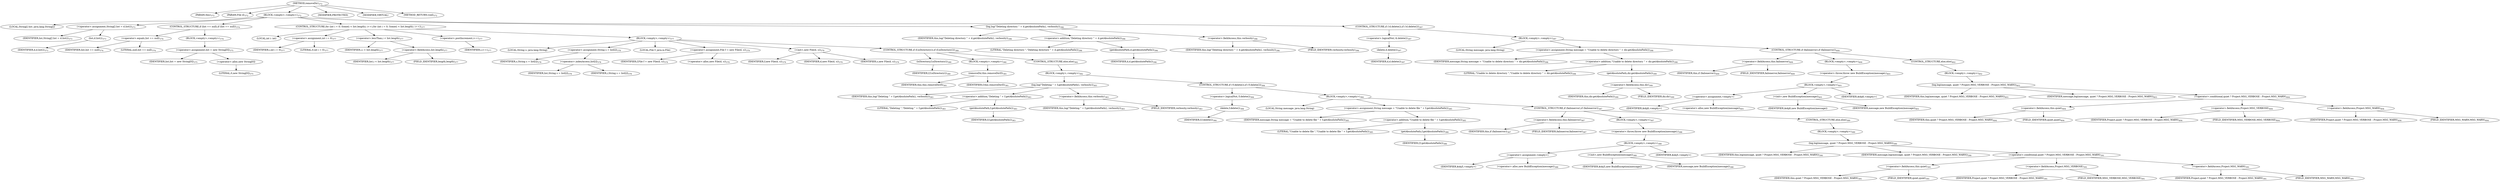 digraph "removeDir" {  
"664" [label = <(METHOD,removeDir)<SUB>372</SUB>> ]
"32" [label = <(PARAM,this)<SUB>372</SUB>> ]
"665" [label = <(PARAM,File d)<SUB>372</SUB>> ]
"666" [label = <(BLOCK,&lt;empty&gt;,&lt;empty&gt;)<SUB>372</SUB>> ]
"667" [label = <(LOCAL,String[] list: java.lang.String[])> ]
"668" [label = <(&lt;operator&gt;.assignment,String[] list = d.list())<SUB>373</SUB>> ]
"669" [label = <(IDENTIFIER,list,String[] list = d.list())<SUB>373</SUB>> ]
"670" [label = <(list,d.list())<SUB>373</SUB>> ]
"671" [label = <(IDENTIFIER,d,d.list())<SUB>373</SUB>> ]
"672" [label = <(CONTROL_STRUCTURE,if (list == null),if (list == null))<SUB>374</SUB>> ]
"673" [label = <(&lt;operator&gt;.equals,list == null)<SUB>374</SUB>> ]
"674" [label = <(IDENTIFIER,list,list == null)<SUB>374</SUB>> ]
"675" [label = <(LITERAL,null,list == null)<SUB>374</SUB>> ]
"676" [label = <(BLOCK,&lt;empty&gt;,&lt;empty&gt;)<SUB>374</SUB>> ]
"677" [label = <(&lt;operator&gt;.assignment,list = new String[0])<SUB>375</SUB>> ]
"678" [label = <(IDENTIFIER,list,list = new String[0])<SUB>375</SUB>> ]
"679" [label = <(&lt;operator&gt;.alloc,new String[0])> ]
"680" [label = <(LITERAL,0,new String[0])<SUB>375</SUB>> ]
"681" [label = <(CONTROL_STRUCTURE,for (int i = 0; Some(i &lt; list.length); i++),for (int i = 0; Some(i &lt; list.length); i++))<SUB>377</SUB>> ]
"682" [label = <(LOCAL,int i: int)> ]
"683" [label = <(&lt;operator&gt;.assignment,int i = 0)<SUB>377</SUB>> ]
"684" [label = <(IDENTIFIER,i,int i = 0)<SUB>377</SUB>> ]
"685" [label = <(LITERAL,0,int i = 0)<SUB>377</SUB>> ]
"686" [label = <(&lt;operator&gt;.lessThan,i &lt; list.length)<SUB>377</SUB>> ]
"687" [label = <(IDENTIFIER,i,i &lt; list.length)<SUB>377</SUB>> ]
"688" [label = <(&lt;operator&gt;.fieldAccess,list.length)<SUB>377</SUB>> ]
"689" [label = <(IDENTIFIER,list,i &lt; list.length)<SUB>377</SUB>> ]
"690" [label = <(FIELD_IDENTIFIER,length,length)<SUB>377</SUB>> ]
"691" [label = <(&lt;operator&gt;.postIncrement,i++)<SUB>377</SUB>> ]
"692" [label = <(IDENTIFIER,i,i++)<SUB>377</SUB>> ]
"693" [label = <(BLOCK,&lt;empty&gt;,&lt;empty&gt;)<SUB>377</SUB>> ]
"694" [label = <(LOCAL,String s: java.lang.String)> ]
"695" [label = <(&lt;operator&gt;.assignment,String s = list[i])<SUB>378</SUB>> ]
"696" [label = <(IDENTIFIER,s,String s = list[i])<SUB>378</SUB>> ]
"697" [label = <(&lt;operator&gt;.indexAccess,list[i])<SUB>378</SUB>> ]
"698" [label = <(IDENTIFIER,list,String s = list[i])<SUB>378</SUB>> ]
"699" [label = <(IDENTIFIER,i,String s = list[i])<SUB>378</SUB>> ]
"30" [label = <(LOCAL,File f: java.io.File)> ]
"700" [label = <(&lt;operator&gt;.assignment,File f = new File(d, s))<SUB>379</SUB>> ]
"701" [label = <(IDENTIFIER,f,File f = new File(d, s))<SUB>379</SUB>> ]
"702" [label = <(&lt;operator&gt;.alloc,new File(d, s))<SUB>379</SUB>> ]
"703" [label = <(&lt;init&gt;,new File(d, s))<SUB>379</SUB>> ]
"29" [label = <(IDENTIFIER,f,new File(d, s))<SUB>379</SUB>> ]
"704" [label = <(IDENTIFIER,d,new File(d, s))<SUB>379</SUB>> ]
"705" [label = <(IDENTIFIER,s,new File(d, s))<SUB>379</SUB>> ]
"706" [label = <(CONTROL_STRUCTURE,if (f.isDirectory()),if (f.isDirectory()))<SUB>380</SUB>> ]
"707" [label = <(isDirectory,f.isDirectory())<SUB>380</SUB>> ]
"708" [label = <(IDENTIFIER,f,f.isDirectory())<SUB>380</SUB>> ]
"709" [label = <(BLOCK,&lt;empty&gt;,&lt;empty&gt;)<SUB>380</SUB>> ]
"710" [label = <(removeDir,this.removeDir(f))<SUB>381</SUB>> ]
"31" [label = <(IDENTIFIER,this,this.removeDir(f))<SUB>381</SUB>> ]
"711" [label = <(IDENTIFIER,f,this.removeDir(f))<SUB>381</SUB>> ]
"712" [label = <(CONTROL_STRUCTURE,else,else)<SUB>382</SUB>> ]
"713" [label = <(BLOCK,&lt;empty&gt;,&lt;empty&gt;)<SUB>382</SUB>> ]
"714" [label = <(log,log(&quot;Deleting &quot; + f.getAbsolutePath(), verbosity))<SUB>383</SUB>> ]
"33" [label = <(IDENTIFIER,this,log(&quot;Deleting &quot; + f.getAbsolutePath(), verbosity))<SUB>383</SUB>> ]
"715" [label = <(&lt;operator&gt;.addition,&quot;Deleting &quot; + f.getAbsolutePath())<SUB>383</SUB>> ]
"716" [label = <(LITERAL,&quot;Deleting &quot;,&quot;Deleting &quot; + f.getAbsolutePath())<SUB>383</SUB>> ]
"717" [label = <(getAbsolutePath,f.getAbsolutePath())<SUB>383</SUB>> ]
"718" [label = <(IDENTIFIER,f,f.getAbsolutePath())<SUB>383</SUB>> ]
"719" [label = <(&lt;operator&gt;.fieldAccess,this.verbosity)<SUB>383</SUB>> ]
"720" [label = <(IDENTIFIER,this,log(&quot;Deleting &quot; + f.getAbsolutePath(), verbosity))<SUB>383</SUB>> ]
"721" [label = <(FIELD_IDENTIFIER,verbosity,verbosity)<SUB>383</SUB>> ]
"722" [label = <(CONTROL_STRUCTURE,if (!f.delete()),if (!f.delete()))<SUB>384</SUB>> ]
"723" [label = <(&lt;operator&gt;.logicalNot,!f.delete())<SUB>384</SUB>> ]
"724" [label = <(delete,f.delete())<SUB>384</SUB>> ]
"725" [label = <(IDENTIFIER,f,f.delete())<SUB>384</SUB>> ]
"726" [label = <(BLOCK,&lt;empty&gt;,&lt;empty&gt;)<SUB>384</SUB>> ]
"727" [label = <(LOCAL,String message: java.lang.String)> ]
"728" [label = <(&lt;operator&gt;.assignment,String message = &quot;Unable to delete file &quot; + f.getAbsolutePath())<SUB>385</SUB>> ]
"729" [label = <(IDENTIFIER,message,String message = &quot;Unable to delete file &quot; + f.getAbsolutePath())<SUB>385</SUB>> ]
"730" [label = <(&lt;operator&gt;.addition,&quot;Unable to delete file &quot; + f.getAbsolutePath())<SUB>385</SUB>> ]
"731" [label = <(LITERAL,&quot;Unable to delete file &quot;,&quot;Unable to delete file &quot; + f.getAbsolutePath())<SUB>385</SUB>> ]
"732" [label = <(getAbsolutePath,f.getAbsolutePath())<SUB>386</SUB>> ]
"733" [label = <(IDENTIFIER,f,f.getAbsolutePath())<SUB>386</SUB>> ]
"734" [label = <(CONTROL_STRUCTURE,if (failonerror),if (failonerror))<SUB>387</SUB>> ]
"735" [label = <(&lt;operator&gt;.fieldAccess,this.failonerror)<SUB>387</SUB>> ]
"736" [label = <(IDENTIFIER,this,if (failonerror))<SUB>387</SUB>> ]
"737" [label = <(FIELD_IDENTIFIER,failonerror,failonerror)<SUB>387</SUB>> ]
"738" [label = <(BLOCK,&lt;empty&gt;,&lt;empty&gt;)<SUB>387</SUB>> ]
"739" [label = <(&lt;operator&gt;.throw,throw new BuildException(message);)<SUB>388</SUB>> ]
"740" [label = <(BLOCK,&lt;empty&gt;,&lt;empty&gt;)<SUB>388</SUB>> ]
"741" [label = <(&lt;operator&gt;.assignment,&lt;empty&gt;)> ]
"742" [label = <(IDENTIFIER,$obj5,&lt;empty&gt;)> ]
"743" [label = <(&lt;operator&gt;.alloc,new BuildException(message))<SUB>388</SUB>> ]
"744" [label = <(&lt;init&gt;,new BuildException(message))<SUB>388</SUB>> ]
"745" [label = <(IDENTIFIER,$obj5,new BuildException(message))> ]
"746" [label = <(IDENTIFIER,message,new BuildException(message))<SUB>388</SUB>> ]
"747" [label = <(IDENTIFIER,$obj5,&lt;empty&gt;)> ]
"748" [label = <(CONTROL_STRUCTURE,else,else)<SUB>389</SUB>> ]
"749" [label = <(BLOCK,&lt;empty&gt;,&lt;empty&gt;)<SUB>389</SUB>> ]
"750" [label = <(log,log(message, quiet ? Project.MSG_VERBOSE : Project.MSG_WARN))<SUB>390</SUB>> ]
"34" [label = <(IDENTIFIER,this,log(message, quiet ? Project.MSG_VERBOSE : Project.MSG_WARN))<SUB>390</SUB>> ]
"751" [label = <(IDENTIFIER,message,log(message, quiet ? Project.MSG_VERBOSE : Project.MSG_WARN))<SUB>390</SUB>> ]
"752" [label = <(&lt;operator&gt;.conditional,quiet ? Project.MSG_VERBOSE : Project.MSG_WARN)<SUB>391</SUB>> ]
"753" [label = <(&lt;operator&gt;.fieldAccess,this.quiet)<SUB>391</SUB>> ]
"754" [label = <(IDENTIFIER,this,quiet ? Project.MSG_VERBOSE : Project.MSG_WARN)<SUB>391</SUB>> ]
"755" [label = <(FIELD_IDENTIFIER,quiet,quiet)<SUB>391</SUB>> ]
"756" [label = <(&lt;operator&gt;.fieldAccess,Project.MSG_VERBOSE)<SUB>391</SUB>> ]
"757" [label = <(IDENTIFIER,Project,quiet ? Project.MSG_VERBOSE : Project.MSG_WARN)<SUB>391</SUB>> ]
"758" [label = <(FIELD_IDENTIFIER,MSG_VERBOSE,MSG_VERBOSE)<SUB>391</SUB>> ]
"759" [label = <(&lt;operator&gt;.fieldAccess,Project.MSG_WARN)<SUB>391</SUB>> ]
"760" [label = <(IDENTIFIER,Project,quiet ? Project.MSG_VERBOSE : Project.MSG_WARN)<SUB>391</SUB>> ]
"761" [label = <(FIELD_IDENTIFIER,MSG_WARN,MSG_WARN)<SUB>391</SUB>> ]
"762" [label = <(log,log(&quot;Deleting directory &quot; + d.getAbsolutePath(), verbosity))<SUB>396</SUB>> ]
"35" [label = <(IDENTIFIER,this,log(&quot;Deleting directory &quot; + d.getAbsolutePath(), verbosity))<SUB>396</SUB>> ]
"763" [label = <(&lt;operator&gt;.addition,&quot;Deleting directory &quot; + d.getAbsolutePath())<SUB>396</SUB>> ]
"764" [label = <(LITERAL,&quot;Deleting directory &quot;,&quot;Deleting directory &quot; + d.getAbsolutePath())<SUB>396</SUB>> ]
"765" [label = <(getAbsolutePath,d.getAbsolutePath())<SUB>396</SUB>> ]
"766" [label = <(IDENTIFIER,d,d.getAbsolutePath())<SUB>396</SUB>> ]
"767" [label = <(&lt;operator&gt;.fieldAccess,this.verbosity)<SUB>396</SUB>> ]
"768" [label = <(IDENTIFIER,this,log(&quot;Deleting directory &quot; + d.getAbsolutePath(), verbosity))<SUB>396</SUB>> ]
"769" [label = <(FIELD_IDENTIFIER,verbosity,verbosity)<SUB>396</SUB>> ]
"770" [label = <(CONTROL_STRUCTURE,if (!d.delete()),if (!d.delete()))<SUB>397</SUB>> ]
"771" [label = <(&lt;operator&gt;.logicalNot,!d.delete())<SUB>397</SUB>> ]
"772" [label = <(delete,d.delete())<SUB>397</SUB>> ]
"773" [label = <(IDENTIFIER,d,d.delete())<SUB>397</SUB>> ]
"774" [label = <(BLOCK,&lt;empty&gt;,&lt;empty&gt;)<SUB>397</SUB>> ]
"775" [label = <(LOCAL,String message: java.lang.String)> ]
"776" [label = <(&lt;operator&gt;.assignment,String message = &quot;Unable to delete directory &quot; + dir.getAbsolutePath())<SUB>398</SUB>> ]
"777" [label = <(IDENTIFIER,message,String message = &quot;Unable to delete directory &quot; + dir.getAbsolutePath())<SUB>398</SUB>> ]
"778" [label = <(&lt;operator&gt;.addition,&quot;Unable to delete directory &quot; + dir.getAbsolutePath())<SUB>398</SUB>> ]
"779" [label = <(LITERAL,&quot;Unable to delete directory &quot;,&quot;Unable to delete directory &quot; + dir.getAbsolutePath())<SUB>398</SUB>> ]
"780" [label = <(getAbsolutePath,dir.getAbsolutePath())<SUB>399</SUB>> ]
"781" [label = <(&lt;operator&gt;.fieldAccess,this.dir)<SUB>399</SUB>> ]
"782" [label = <(IDENTIFIER,this,dir.getAbsolutePath())<SUB>399</SUB>> ]
"783" [label = <(FIELD_IDENTIFIER,dir,dir)<SUB>399</SUB>> ]
"784" [label = <(CONTROL_STRUCTURE,if (failonerror),if (failonerror))<SUB>400</SUB>> ]
"785" [label = <(&lt;operator&gt;.fieldAccess,this.failonerror)<SUB>400</SUB>> ]
"786" [label = <(IDENTIFIER,this,if (failonerror))<SUB>400</SUB>> ]
"787" [label = <(FIELD_IDENTIFIER,failonerror,failonerror)<SUB>400</SUB>> ]
"788" [label = <(BLOCK,&lt;empty&gt;,&lt;empty&gt;)<SUB>400</SUB>> ]
"789" [label = <(&lt;operator&gt;.throw,throw new BuildException(message);)<SUB>401</SUB>> ]
"790" [label = <(BLOCK,&lt;empty&gt;,&lt;empty&gt;)<SUB>401</SUB>> ]
"791" [label = <(&lt;operator&gt;.assignment,&lt;empty&gt;)> ]
"792" [label = <(IDENTIFIER,$obj6,&lt;empty&gt;)> ]
"793" [label = <(&lt;operator&gt;.alloc,new BuildException(message))<SUB>401</SUB>> ]
"794" [label = <(&lt;init&gt;,new BuildException(message))<SUB>401</SUB>> ]
"795" [label = <(IDENTIFIER,$obj6,new BuildException(message))> ]
"796" [label = <(IDENTIFIER,message,new BuildException(message))<SUB>401</SUB>> ]
"797" [label = <(IDENTIFIER,$obj6,&lt;empty&gt;)> ]
"798" [label = <(CONTROL_STRUCTURE,else,else)<SUB>402</SUB>> ]
"799" [label = <(BLOCK,&lt;empty&gt;,&lt;empty&gt;)<SUB>402</SUB>> ]
"800" [label = <(log,log(message, quiet ? Project.MSG_VERBOSE : Project.MSG_WARN))<SUB>403</SUB>> ]
"36" [label = <(IDENTIFIER,this,log(message, quiet ? Project.MSG_VERBOSE : Project.MSG_WARN))<SUB>403</SUB>> ]
"801" [label = <(IDENTIFIER,message,log(message, quiet ? Project.MSG_VERBOSE : Project.MSG_WARN))<SUB>403</SUB>> ]
"802" [label = <(&lt;operator&gt;.conditional,quiet ? Project.MSG_VERBOSE : Project.MSG_WARN)<SUB>404</SUB>> ]
"803" [label = <(&lt;operator&gt;.fieldAccess,this.quiet)<SUB>404</SUB>> ]
"804" [label = <(IDENTIFIER,this,quiet ? Project.MSG_VERBOSE : Project.MSG_WARN)<SUB>404</SUB>> ]
"805" [label = <(FIELD_IDENTIFIER,quiet,quiet)<SUB>404</SUB>> ]
"806" [label = <(&lt;operator&gt;.fieldAccess,Project.MSG_VERBOSE)<SUB>404</SUB>> ]
"807" [label = <(IDENTIFIER,Project,quiet ? Project.MSG_VERBOSE : Project.MSG_WARN)<SUB>404</SUB>> ]
"808" [label = <(FIELD_IDENTIFIER,MSG_VERBOSE,MSG_VERBOSE)<SUB>404</SUB>> ]
"809" [label = <(&lt;operator&gt;.fieldAccess,Project.MSG_WARN)<SUB>404</SUB>> ]
"810" [label = <(IDENTIFIER,Project,quiet ? Project.MSG_VERBOSE : Project.MSG_WARN)<SUB>404</SUB>> ]
"811" [label = <(FIELD_IDENTIFIER,MSG_WARN,MSG_WARN)<SUB>404</SUB>> ]
"812" [label = <(MODIFIER,PROTECTED)> ]
"813" [label = <(MODIFIER,VIRTUAL)> ]
"814" [label = <(METHOD_RETURN,void)<SUB>372</SUB>> ]
  "664" -> "32" 
  "664" -> "665" 
  "664" -> "666" 
  "664" -> "812" 
  "664" -> "813" 
  "664" -> "814" 
  "666" -> "667" 
  "666" -> "668" 
  "666" -> "672" 
  "666" -> "681" 
  "666" -> "762" 
  "666" -> "770" 
  "668" -> "669" 
  "668" -> "670" 
  "670" -> "671" 
  "672" -> "673" 
  "672" -> "676" 
  "673" -> "674" 
  "673" -> "675" 
  "676" -> "677" 
  "677" -> "678" 
  "677" -> "679" 
  "679" -> "680" 
  "681" -> "682" 
  "681" -> "683" 
  "681" -> "686" 
  "681" -> "691" 
  "681" -> "693" 
  "683" -> "684" 
  "683" -> "685" 
  "686" -> "687" 
  "686" -> "688" 
  "688" -> "689" 
  "688" -> "690" 
  "691" -> "692" 
  "693" -> "694" 
  "693" -> "695" 
  "693" -> "30" 
  "693" -> "700" 
  "693" -> "703" 
  "693" -> "706" 
  "695" -> "696" 
  "695" -> "697" 
  "697" -> "698" 
  "697" -> "699" 
  "700" -> "701" 
  "700" -> "702" 
  "703" -> "29" 
  "703" -> "704" 
  "703" -> "705" 
  "706" -> "707" 
  "706" -> "709" 
  "706" -> "712" 
  "707" -> "708" 
  "709" -> "710" 
  "710" -> "31" 
  "710" -> "711" 
  "712" -> "713" 
  "713" -> "714" 
  "713" -> "722" 
  "714" -> "33" 
  "714" -> "715" 
  "714" -> "719" 
  "715" -> "716" 
  "715" -> "717" 
  "717" -> "718" 
  "719" -> "720" 
  "719" -> "721" 
  "722" -> "723" 
  "722" -> "726" 
  "723" -> "724" 
  "724" -> "725" 
  "726" -> "727" 
  "726" -> "728" 
  "726" -> "734" 
  "728" -> "729" 
  "728" -> "730" 
  "730" -> "731" 
  "730" -> "732" 
  "732" -> "733" 
  "734" -> "735" 
  "734" -> "738" 
  "734" -> "748" 
  "735" -> "736" 
  "735" -> "737" 
  "738" -> "739" 
  "739" -> "740" 
  "740" -> "741" 
  "740" -> "744" 
  "740" -> "747" 
  "741" -> "742" 
  "741" -> "743" 
  "744" -> "745" 
  "744" -> "746" 
  "748" -> "749" 
  "749" -> "750" 
  "750" -> "34" 
  "750" -> "751" 
  "750" -> "752" 
  "752" -> "753" 
  "752" -> "756" 
  "752" -> "759" 
  "753" -> "754" 
  "753" -> "755" 
  "756" -> "757" 
  "756" -> "758" 
  "759" -> "760" 
  "759" -> "761" 
  "762" -> "35" 
  "762" -> "763" 
  "762" -> "767" 
  "763" -> "764" 
  "763" -> "765" 
  "765" -> "766" 
  "767" -> "768" 
  "767" -> "769" 
  "770" -> "771" 
  "770" -> "774" 
  "771" -> "772" 
  "772" -> "773" 
  "774" -> "775" 
  "774" -> "776" 
  "774" -> "784" 
  "776" -> "777" 
  "776" -> "778" 
  "778" -> "779" 
  "778" -> "780" 
  "780" -> "781" 
  "781" -> "782" 
  "781" -> "783" 
  "784" -> "785" 
  "784" -> "788" 
  "784" -> "798" 
  "785" -> "786" 
  "785" -> "787" 
  "788" -> "789" 
  "789" -> "790" 
  "790" -> "791" 
  "790" -> "794" 
  "790" -> "797" 
  "791" -> "792" 
  "791" -> "793" 
  "794" -> "795" 
  "794" -> "796" 
  "798" -> "799" 
  "799" -> "800" 
  "800" -> "36" 
  "800" -> "801" 
  "800" -> "802" 
  "802" -> "803" 
  "802" -> "806" 
  "802" -> "809" 
  "803" -> "804" 
  "803" -> "805" 
  "806" -> "807" 
  "806" -> "808" 
  "809" -> "810" 
  "809" -> "811" 
}
